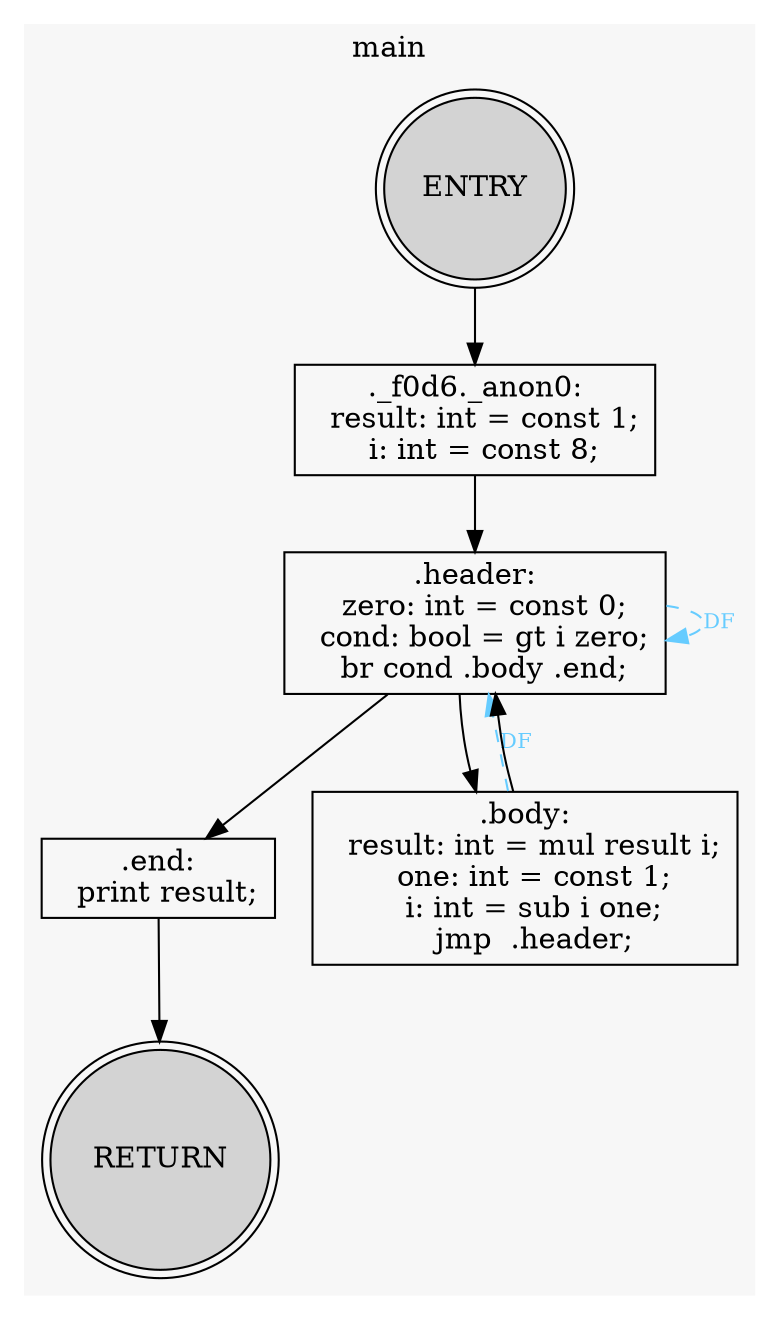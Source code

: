 // Control Flow Graph
digraph CFG {
	subgraph cluster_main {
		label=main
		color="#f7f7f7"
		style=filled
		rankdir=TB
		FUNC_main_NODE_ENTRY [label=ENTRY fillcolor=lightgray shape=doublecircle style=filled]
		FUNC_main_NODE_ENTRY -> "FUNC_main_NODE__f0d6._anon0"
		"FUNC_main_NODE__f0d6._anon0" [label="._f0d6._anon0:
  result: int = const 1;
  i: int = const 8;" shape=box]
		"FUNC_main_NODE__f0d6._anon0" -> FUNC_main_NODE_header
		FUNC_main_NODE_header [label=".header:
  zero: int = const 0;
  cond: bool = gt i zero;
  br cond .body .end;" shape=box]
		FUNC_main_NODE_header -> FUNC_main_NODE_header [label=DF color="#66ccff" constraint=false fontcolor="#66ccff" fontsize=10 style=dashed]
		FUNC_main_NODE_header -> FUNC_main_NODE_end
		FUNC_main_NODE_header -> FUNC_main_NODE_body
		FUNC_main_NODE_body [label=".body:
  result: int = mul result i;
  one: int = const 1;
  i: int = sub i one;
  jmp  .header;" shape=box]
		FUNC_main_NODE_body -> FUNC_main_NODE_header [label=DF color="#66ccff" constraint=false fontcolor="#66ccff" fontsize=10 style=dashed]
		FUNC_main_NODE_body -> FUNC_main_NODE_header
		FUNC_main_NODE_end [label=".end:
  print result;" shape=box]
		FUNC_main_NODE_end -> FUNC_main_NODE_RETURN
		FUNC_main_NODE_RETURN [label=RETURN fillcolor=lightgray shape=doublecircle style=filled]
	}
}
